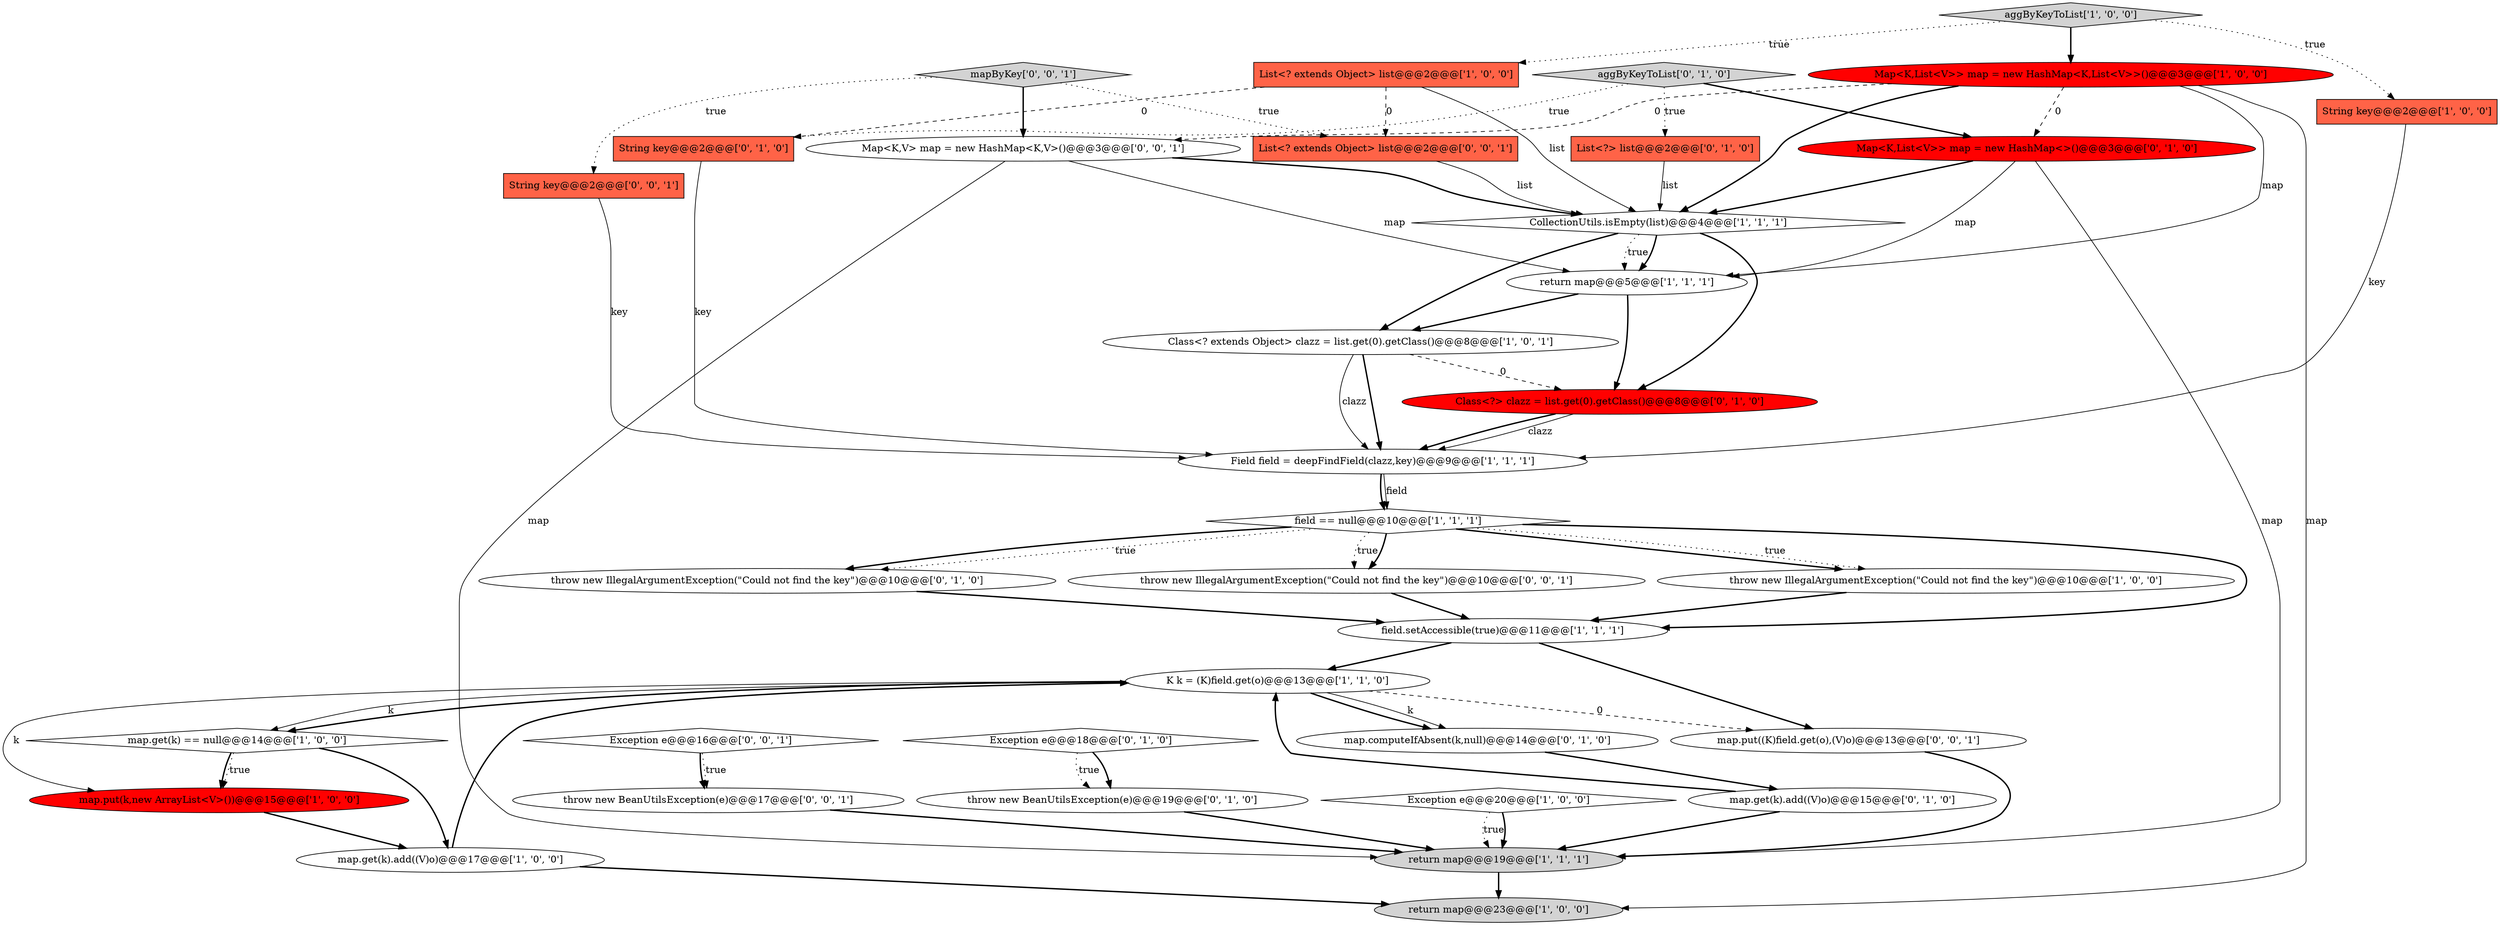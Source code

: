 digraph {
0 [style = filled, label = "Map<K,List<V>> map = new HashMap<K,List<V>>()@@@3@@@['1', '0', '0']", fillcolor = red, shape = ellipse image = "AAA1AAABBB1BBB"];
23 [style = filled, label = "Class<?> clazz = list.get(0).getClass()@@@8@@@['0', '1', '0']", fillcolor = red, shape = ellipse image = "AAA1AAABBB2BBB"];
1 [style = filled, label = "return map@@@19@@@['1', '1', '1']", fillcolor = lightgray, shape = ellipse image = "AAA0AAABBB1BBB"];
12 [style = filled, label = "field.setAccessible(true)@@@11@@@['1', '1', '1']", fillcolor = white, shape = ellipse image = "AAA0AAABBB1BBB"];
27 [style = filled, label = "Map<K,List<V>> map = new HashMap<>()@@@3@@@['0', '1', '0']", fillcolor = red, shape = ellipse image = "AAA1AAABBB2BBB"];
16 [style = filled, label = "map.get(k) == null@@@14@@@['1', '0', '0']", fillcolor = white, shape = diamond image = "AAA0AAABBB1BBB"];
9 [style = filled, label = "map.put(k,new ArrayList<V>())@@@15@@@['1', '0', '0']", fillcolor = red, shape = ellipse image = "AAA1AAABBB1BBB"];
19 [style = filled, label = "map.get(k).add((V)o)@@@15@@@['0', '1', '0']", fillcolor = white, shape = ellipse image = "AAA0AAABBB2BBB"];
11 [style = filled, label = "map.get(k).add((V)o)@@@17@@@['1', '0', '0']", fillcolor = white, shape = ellipse image = "AAA0AAABBB1BBB"];
5 [style = filled, label = "Field field = deepFindField(clazz,key)@@@9@@@['1', '1', '1']", fillcolor = white, shape = ellipse image = "AAA0AAABBB1BBB"];
25 [style = filled, label = "Exception e@@@18@@@['0', '1', '0']", fillcolor = white, shape = diamond image = "AAA0AAABBB2BBB"];
32 [style = filled, label = "Map<K,V> map = new HashMap<K,V>()@@@3@@@['0', '0', '1']", fillcolor = white, shape = ellipse image = "AAA0AAABBB3BBB"];
10 [style = filled, label = "return map@@@5@@@['1', '1', '1']", fillcolor = white, shape = ellipse image = "AAA0AAABBB1BBB"];
34 [style = filled, label = "mapByKey['0', '0', '1']", fillcolor = lightgray, shape = diamond image = "AAA0AAABBB3BBB"];
18 [style = filled, label = "throw new IllegalArgumentException(\"Could not find the key\")@@@10@@@['0', '1', '0']", fillcolor = white, shape = ellipse image = "AAA0AAABBB2BBB"];
30 [style = filled, label = "throw new BeanUtilsException(e)@@@17@@@['0', '0', '1']", fillcolor = white, shape = ellipse image = "AAA0AAABBB3BBB"];
13 [style = filled, label = "List<? extends Object> list@@@2@@@['1', '0', '0']", fillcolor = tomato, shape = box image = "AAA1AAABBB1BBB"];
15 [style = filled, label = "field == null@@@10@@@['1', '1', '1']", fillcolor = white, shape = diamond image = "AAA0AAABBB1BBB"];
24 [style = filled, label = "map.computeIfAbsent(k,null)@@@14@@@['0', '1', '0']", fillcolor = white, shape = ellipse image = "AAA0AAABBB2BBB"];
31 [style = filled, label = "List<? extends Object> list@@@2@@@['0', '0', '1']", fillcolor = tomato, shape = box image = "AAA0AAABBB3BBB"];
3 [style = filled, label = "String key@@@2@@@['1', '0', '0']", fillcolor = tomato, shape = box image = "AAA0AAABBB1BBB"];
35 [style = filled, label = "Exception e@@@16@@@['0', '0', '1']", fillcolor = white, shape = diamond image = "AAA0AAABBB3BBB"];
8 [style = filled, label = "Class<? extends Object> clazz = list.get(0).getClass()@@@8@@@['1', '0', '1']", fillcolor = white, shape = ellipse image = "AAA0AAABBB1BBB"];
7 [style = filled, label = "return map@@@23@@@['1', '0', '0']", fillcolor = lightgray, shape = ellipse image = "AAA0AAABBB1BBB"];
21 [style = filled, label = "throw new BeanUtilsException(e)@@@19@@@['0', '1', '0']", fillcolor = white, shape = ellipse image = "AAA0AAABBB2BBB"];
33 [style = filled, label = "throw new IllegalArgumentException(\"Could not find the key\")@@@10@@@['0', '0', '1']", fillcolor = white, shape = ellipse image = "AAA0AAABBB3BBB"];
2 [style = filled, label = "throw new IllegalArgumentException(\"Could not find the key\")@@@10@@@['1', '0', '0']", fillcolor = white, shape = ellipse image = "AAA0AAABBB1BBB"];
20 [style = filled, label = "List<?> list@@@2@@@['0', '1', '0']", fillcolor = tomato, shape = box image = "AAA0AAABBB2BBB"];
26 [style = filled, label = "aggByKeyToList['0', '1', '0']", fillcolor = lightgray, shape = diamond image = "AAA0AAABBB2BBB"];
28 [style = filled, label = "map.put((K)field.get(o),(V)o)@@@13@@@['0', '0', '1']", fillcolor = white, shape = ellipse image = "AAA0AAABBB3BBB"];
6 [style = filled, label = "CollectionUtils.isEmpty(list)@@@4@@@['1', '1', '1']", fillcolor = white, shape = diamond image = "AAA0AAABBB1BBB"];
4 [style = filled, label = "Exception e@@@20@@@['1', '0', '0']", fillcolor = white, shape = diamond image = "AAA0AAABBB1BBB"];
17 [style = filled, label = "aggByKeyToList['1', '0', '0']", fillcolor = lightgray, shape = diamond image = "AAA0AAABBB1BBB"];
22 [style = filled, label = "String key@@@2@@@['0', '1', '0']", fillcolor = tomato, shape = box image = "AAA1AAABBB2BBB"];
29 [style = filled, label = "String key@@@2@@@['0', '0', '1']", fillcolor = tomato, shape = box image = "AAA0AAABBB3BBB"];
14 [style = filled, label = "K k = (K)field.get(o)@@@13@@@['1', '1', '0']", fillcolor = white, shape = ellipse image = "AAA0AAABBB1BBB"];
14->16 [style = bold, label=""];
20->6 [style = solid, label="list"];
14->24 [style = bold, label=""];
29->5 [style = solid, label="key"];
15->2 [style = bold, label=""];
16->9 [style = bold, label=""];
16->9 [style = dotted, label="true"];
16->11 [style = bold, label=""];
14->24 [style = solid, label="k"];
9->11 [style = bold, label=""];
23->5 [style = bold, label=""];
24->19 [style = bold, label=""];
12->28 [style = bold, label=""];
30->1 [style = bold, label=""];
11->14 [style = bold, label=""];
0->6 [style = bold, label=""];
4->1 [style = dotted, label="true"];
14->28 [style = dashed, label="0"];
6->23 [style = bold, label=""];
15->2 [style = dotted, label="true"];
15->18 [style = dotted, label="true"];
8->23 [style = dashed, label="0"];
0->32 [style = dashed, label="0"];
18->12 [style = bold, label=""];
34->29 [style = dotted, label="true"];
5->15 [style = bold, label=""];
26->20 [style = dotted, label="true"];
3->5 [style = solid, label="key"];
27->10 [style = solid, label="map"];
28->1 [style = bold, label=""];
0->27 [style = dashed, label="0"];
15->33 [style = dotted, label="true"];
26->22 [style = dotted, label="true"];
13->6 [style = solid, label="list"];
33->12 [style = bold, label=""];
1->7 [style = bold, label=""];
27->1 [style = solid, label="map"];
27->6 [style = bold, label=""];
15->18 [style = bold, label=""];
14->16 [style = solid, label="k"];
2->12 [style = bold, label=""];
32->6 [style = bold, label=""];
17->3 [style = dotted, label="true"];
0->7 [style = solid, label="map"];
35->30 [style = dotted, label="true"];
6->10 [style = dotted, label="true"];
31->6 [style = solid, label="list"];
19->1 [style = bold, label=""];
26->27 [style = bold, label=""];
34->31 [style = dotted, label="true"];
17->0 [style = bold, label=""];
22->5 [style = solid, label="key"];
19->14 [style = bold, label=""];
10->8 [style = bold, label=""];
23->5 [style = solid, label="clazz"];
8->5 [style = bold, label=""];
13->31 [style = dashed, label="0"];
10->23 [style = bold, label=""];
14->9 [style = solid, label="k"];
8->5 [style = solid, label="clazz"];
5->15 [style = solid, label="field"];
6->10 [style = bold, label=""];
11->7 [style = bold, label=""];
6->8 [style = bold, label=""];
21->1 [style = bold, label=""];
12->14 [style = bold, label=""];
34->32 [style = bold, label=""];
15->12 [style = bold, label=""];
4->1 [style = bold, label=""];
0->10 [style = solid, label="map"];
17->13 [style = dotted, label="true"];
35->30 [style = bold, label=""];
13->22 [style = dashed, label="0"];
32->1 [style = solid, label="map"];
32->10 [style = solid, label="map"];
25->21 [style = bold, label=""];
25->21 [style = dotted, label="true"];
15->33 [style = bold, label=""];
}
